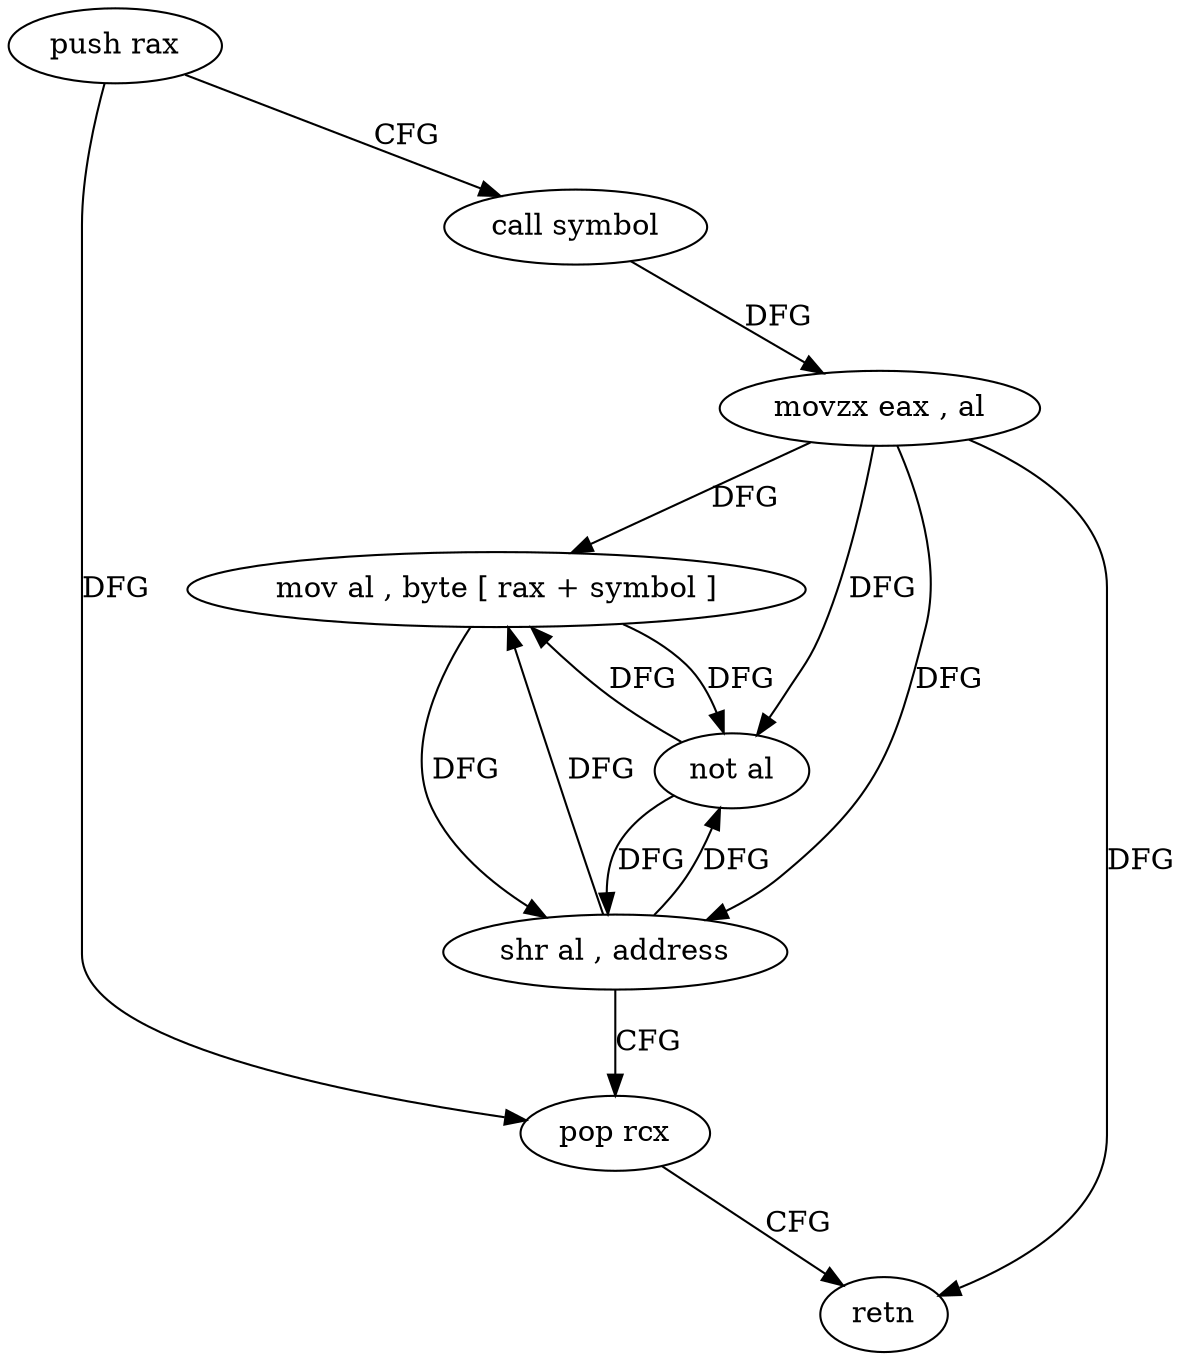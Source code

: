 digraph "func" {
"4203856" [label = "push rax" ]
"4203857" [label = "call symbol" ]
"4203862" [label = "movzx eax , al" ]
"4203865" [label = "mov al , byte [ rax + symbol ]" ]
"4203871" [label = "not al" ]
"4203873" [label = "shr al , address" ]
"4203876" [label = "pop rcx" ]
"4203877" [label = "retn" ]
"4203856" -> "4203857" [ label = "CFG" ]
"4203856" -> "4203876" [ label = "DFG" ]
"4203857" -> "4203862" [ label = "DFG" ]
"4203862" -> "4203865" [ label = "DFG" ]
"4203862" -> "4203871" [ label = "DFG" ]
"4203862" -> "4203873" [ label = "DFG" ]
"4203862" -> "4203877" [ label = "DFG" ]
"4203865" -> "4203871" [ label = "DFG" ]
"4203865" -> "4203873" [ label = "DFG" ]
"4203871" -> "4203873" [ label = "DFG" ]
"4203871" -> "4203865" [ label = "DFG" ]
"4203873" -> "4203876" [ label = "CFG" ]
"4203873" -> "4203865" [ label = "DFG" ]
"4203873" -> "4203871" [ label = "DFG" ]
"4203876" -> "4203877" [ label = "CFG" ]
}
